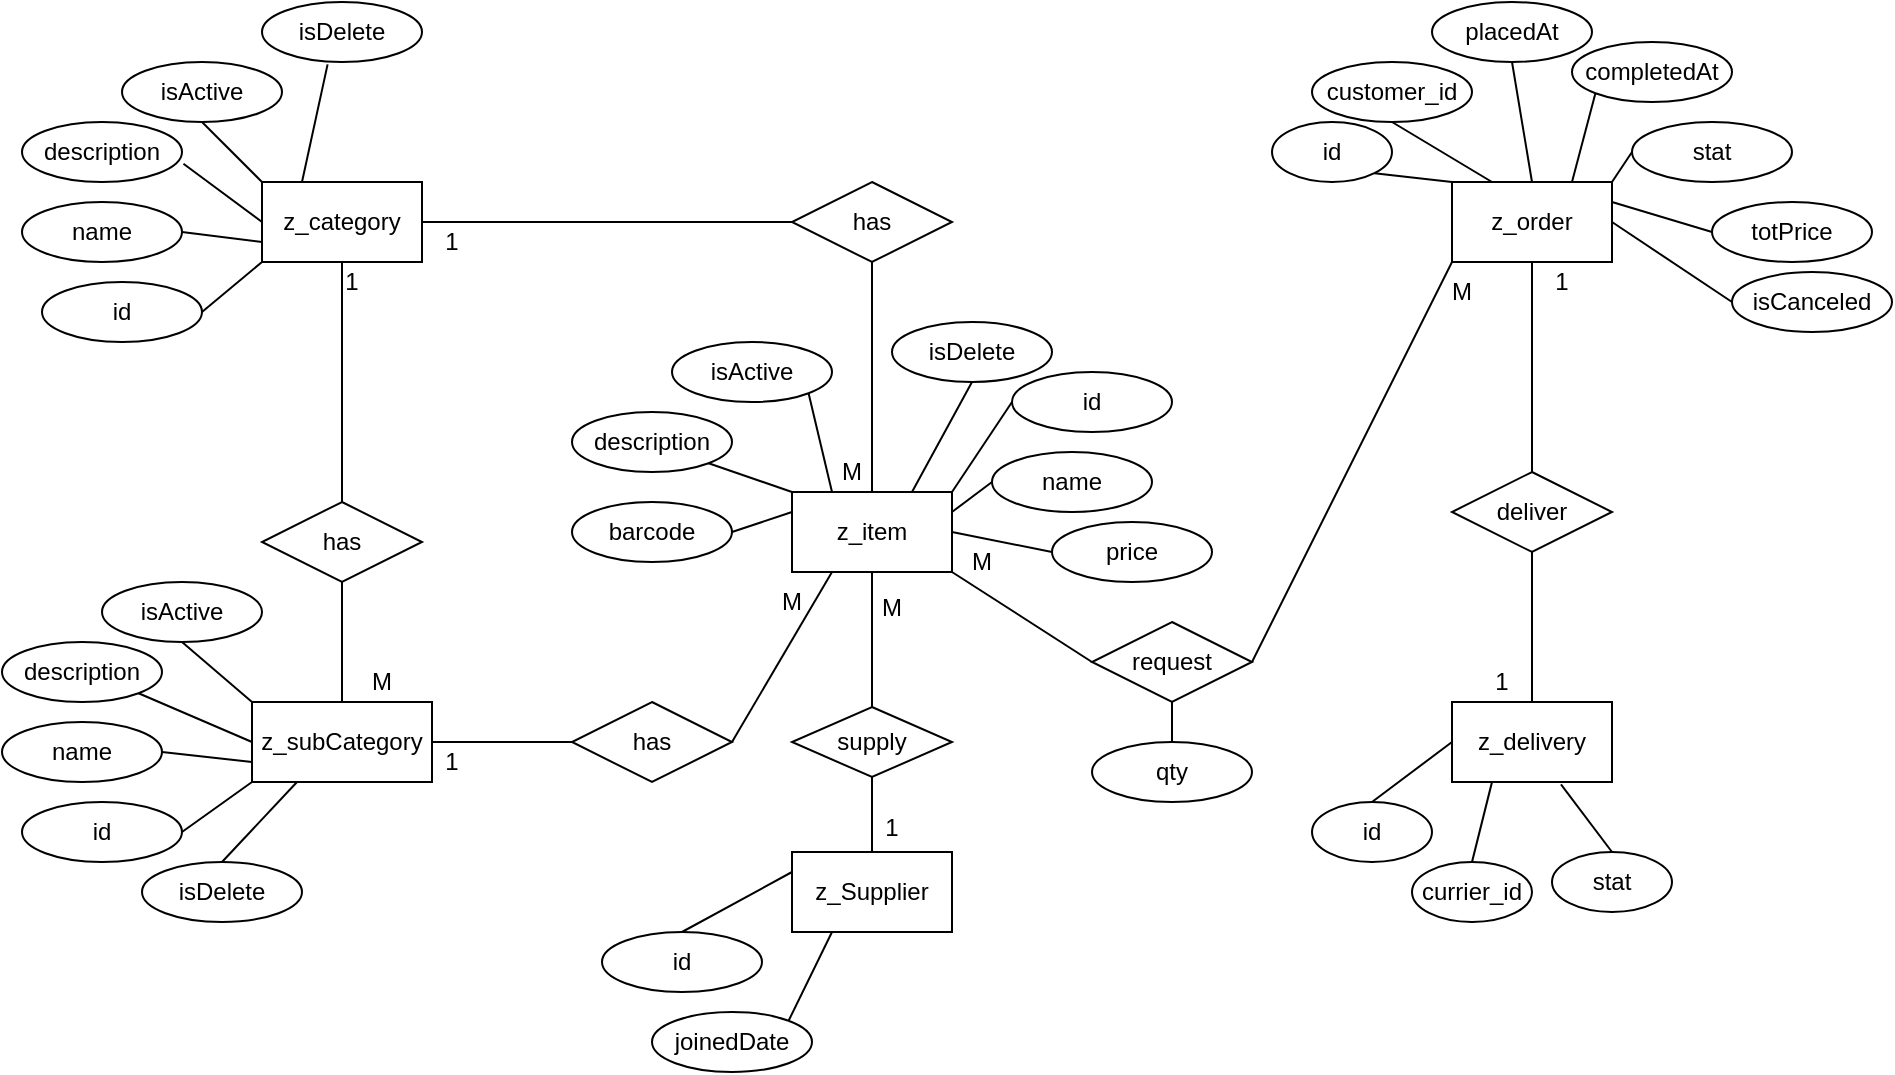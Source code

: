 <mxfile version="15.7.3" type="device"><diagram id="ODUKDrMZpVR_s5qhnFDk" name="Page-1"><mxGraphModel dx="1235" dy="731" grid="1" gridSize="10" guides="1" tooltips="1" connect="1" arrows="1" fold="1" page="1" pageScale="1" pageWidth="850" pageHeight="1100" math="0" shadow="0"><root><mxCell id="0"/><mxCell id="1" parent="0"/><mxCell id="6jgwmEmc9VOYS-L2vzCP-1" value="z_category" style="rounded=0;whiteSpace=wrap;html=1;" parent="1" vertex="1"><mxGeometry x="65" y="120" width="80" height="40" as="geometry"/></mxCell><mxCell id="6jgwmEmc9VOYS-L2vzCP-2" value="id" style="ellipse;whiteSpace=wrap;html=1;" parent="1" vertex="1"><mxGeometry x="-45" y="170" width="80" height="30" as="geometry"/></mxCell><mxCell id="6jgwmEmc9VOYS-L2vzCP-3" value="name" style="ellipse;whiteSpace=wrap;html=1;" parent="1" vertex="1"><mxGeometry x="-55" y="130" width="80" height="30" as="geometry"/></mxCell><mxCell id="6jgwmEmc9VOYS-L2vzCP-4" value="description" style="ellipse;whiteSpace=wrap;html=1;" parent="1" vertex="1"><mxGeometry x="-55" y="90" width="80" height="30" as="geometry"/></mxCell><mxCell id="6jgwmEmc9VOYS-L2vzCP-5" value="isActive" style="ellipse;whiteSpace=wrap;html=1;" parent="1" vertex="1"><mxGeometry x="-5" y="60" width="80" height="30" as="geometry"/></mxCell><mxCell id="6jgwmEmc9VOYS-L2vzCP-6" value="isDelete" style="ellipse;whiteSpace=wrap;html=1;" parent="1" vertex="1"><mxGeometry x="65" y="30" width="80" height="30" as="geometry"/></mxCell><mxCell id="6jgwmEmc9VOYS-L2vzCP-8" value="" style="endArrow=none;html=1;rounded=0;exitX=1;exitY=0.5;exitDx=0;exitDy=0;entryX=0;entryY=1;entryDx=0;entryDy=0;" parent="1" source="6jgwmEmc9VOYS-L2vzCP-2" target="6jgwmEmc9VOYS-L2vzCP-1" edge="1"><mxGeometry width="50" height="50" relative="1" as="geometry"><mxPoint x="80" y="240" as="sourcePoint"/><mxPoint x="130" y="190" as="targetPoint"/></mxGeometry></mxCell><mxCell id="6jgwmEmc9VOYS-L2vzCP-9" value="" style="endArrow=none;html=1;rounded=0;exitX=1;exitY=0.5;exitDx=0;exitDy=0;entryX=0;entryY=0.75;entryDx=0;entryDy=0;" parent="1" source="6jgwmEmc9VOYS-L2vzCP-3" target="6jgwmEmc9VOYS-L2vzCP-1" edge="1"><mxGeometry width="50" height="50" relative="1" as="geometry"><mxPoint x="60.0" y="195" as="sourcePoint"/><mxPoint x="90" y="170" as="targetPoint"/></mxGeometry></mxCell><mxCell id="6jgwmEmc9VOYS-L2vzCP-10" value="" style="endArrow=none;html=1;rounded=0;exitX=1.009;exitY=0.695;exitDx=0;exitDy=0;entryX=0;entryY=0.5;entryDx=0;entryDy=0;exitPerimeter=0;" parent="1" source="6jgwmEmc9VOYS-L2vzCP-4" target="6jgwmEmc9VOYS-L2vzCP-1" edge="1"><mxGeometry width="50" height="50" relative="1" as="geometry"><mxPoint x="50" y="155" as="sourcePoint"/><mxPoint x="90" y="160" as="targetPoint"/></mxGeometry></mxCell><mxCell id="6jgwmEmc9VOYS-L2vzCP-11" value="" style="endArrow=none;html=1;rounded=0;exitX=0.5;exitY=1;exitDx=0;exitDy=0;entryX=0;entryY=0;entryDx=0;entryDy=0;" parent="1" source="6jgwmEmc9VOYS-L2vzCP-5" target="6jgwmEmc9VOYS-L2vzCP-1" edge="1"><mxGeometry width="50" height="50" relative="1" as="geometry"><mxPoint x="50.72" y="120.85" as="sourcePoint"/><mxPoint x="90" y="150" as="targetPoint"/></mxGeometry></mxCell><mxCell id="6jgwmEmc9VOYS-L2vzCP-12" value="" style="endArrow=none;html=1;rounded=0;exitX=0.41;exitY=1.04;exitDx=0;exitDy=0;entryX=0.25;entryY=0;entryDx=0;entryDy=0;exitPerimeter=0;" parent="1" source="6jgwmEmc9VOYS-L2vzCP-6" target="6jgwmEmc9VOYS-L2vzCP-1" edge="1"><mxGeometry width="50" height="50" relative="1" as="geometry"><mxPoint x="60" y="100" as="sourcePoint"/><mxPoint x="90" y="130" as="targetPoint"/></mxGeometry></mxCell><mxCell id="6jgwmEmc9VOYS-L2vzCP-13" value="z_item" style="rounded=0;whiteSpace=wrap;html=1;" parent="1" vertex="1"><mxGeometry x="330" y="275" width="80" height="40" as="geometry"/></mxCell><mxCell id="6jgwmEmc9VOYS-L2vzCP-20" value="id" style="ellipse;whiteSpace=wrap;html=1;" parent="1" vertex="1"><mxGeometry x="440" y="215" width="80" height="30" as="geometry"/></mxCell><mxCell id="6jgwmEmc9VOYS-L2vzCP-21" value="name" style="ellipse;whiteSpace=wrap;html=1;" parent="1" vertex="1"><mxGeometry x="430" y="255" width="80" height="30" as="geometry"/></mxCell><mxCell id="6jgwmEmc9VOYS-L2vzCP-22" value="description" style="ellipse;whiteSpace=wrap;html=1;" parent="1" vertex="1"><mxGeometry x="220" y="235" width="80" height="30" as="geometry"/></mxCell><mxCell id="6jgwmEmc9VOYS-L2vzCP-23" value="isActive" style="ellipse;whiteSpace=wrap;html=1;" parent="1" vertex="1"><mxGeometry x="270" y="200" width="80" height="30" as="geometry"/></mxCell><mxCell id="6jgwmEmc9VOYS-L2vzCP-24" value="isDelete" style="ellipse;whiteSpace=wrap;html=1;" parent="1" vertex="1"><mxGeometry x="380" y="190" width="80" height="30" as="geometry"/></mxCell><mxCell id="6jgwmEmc9VOYS-L2vzCP-25" value="" style="endArrow=none;html=1;rounded=0;exitX=1;exitY=1;exitDx=0;exitDy=0;entryX=0;entryY=0;entryDx=0;entryDy=0;" parent="1" source="6jgwmEmc9VOYS-L2vzCP-22" target="6jgwmEmc9VOYS-L2vzCP-13" edge="1"><mxGeometry width="50" height="50" relative="1" as="geometry"><mxPoint x="122.8" y="71.2" as="sourcePoint"/><mxPoint x="110" y="130" as="targetPoint"/></mxGeometry></mxCell><mxCell id="6jgwmEmc9VOYS-L2vzCP-26" value="" style="endArrow=none;html=1;rounded=0;exitX=1;exitY=1;exitDx=0;exitDy=0;entryX=0.25;entryY=0;entryDx=0;entryDy=0;" parent="1" source="6jgwmEmc9VOYS-L2vzCP-23" target="6jgwmEmc9VOYS-L2vzCP-13" edge="1"><mxGeometry width="50" height="50" relative="1" as="geometry"><mxPoint x="258.776" y="115.419" as="sourcePoint"/><mxPoint x="330" y="130" as="targetPoint"/></mxGeometry></mxCell><mxCell id="6jgwmEmc9VOYS-L2vzCP-27" value="" style="endArrow=none;html=1;rounded=0;exitX=0.5;exitY=1;exitDx=0;exitDy=0;entryX=0.75;entryY=0;entryDx=0;entryDy=0;" parent="1" source="6jgwmEmc9VOYS-L2vzCP-24" target="6jgwmEmc9VOYS-L2vzCP-13" edge="1"><mxGeometry width="50" height="50" relative="1" as="geometry"><mxPoint x="308.776" y="85.419" as="sourcePoint"/><mxPoint x="350" y="130" as="targetPoint"/></mxGeometry></mxCell><mxCell id="6jgwmEmc9VOYS-L2vzCP-28" value="" style="endArrow=none;html=1;rounded=0;exitX=0;exitY=0.5;exitDx=0;exitDy=0;entryX=1;entryY=0;entryDx=0;entryDy=0;" parent="1" source="6jgwmEmc9VOYS-L2vzCP-20" target="6jgwmEmc9VOYS-L2vzCP-13" edge="1"><mxGeometry width="50" height="50" relative="1" as="geometry"><mxPoint x="350" y="60" as="sourcePoint"/><mxPoint x="370" y="130" as="targetPoint"/></mxGeometry></mxCell><mxCell id="6jgwmEmc9VOYS-L2vzCP-29" value="" style="endArrow=none;html=1;rounded=0;exitX=0;exitY=0.5;exitDx=0;exitDy=0;entryX=1;entryY=0.25;entryDx=0;entryDy=0;" parent="1" source="6jgwmEmc9VOYS-L2vzCP-21" target="6jgwmEmc9VOYS-L2vzCP-13" edge="1"><mxGeometry width="50" height="50" relative="1" as="geometry"><mxPoint x="390" y="65" as="sourcePoint"/><mxPoint x="390" y="130" as="targetPoint"/></mxGeometry></mxCell><mxCell id="6jgwmEmc9VOYS-L2vzCP-30" value="has" style="rhombus;whiteSpace=wrap;html=1;" parent="1" vertex="1"><mxGeometry x="330" y="120" width="80" height="40" as="geometry"/></mxCell><mxCell id="6jgwmEmc9VOYS-L2vzCP-31" value="" style="endArrow=none;html=1;rounded=0;exitX=1;exitY=0.5;exitDx=0;exitDy=0;entryX=0;entryY=0.5;entryDx=0;entryDy=0;" parent="1" source="6jgwmEmc9VOYS-L2vzCP-1" target="6jgwmEmc9VOYS-L2vzCP-30" edge="1"><mxGeometry width="50" height="50" relative="1" as="geometry"><mxPoint x="150" y="240" as="sourcePoint"/><mxPoint x="200" y="190" as="targetPoint"/></mxGeometry></mxCell><mxCell id="6jgwmEmc9VOYS-L2vzCP-33" value="1" style="text;html=1;strokeColor=none;fillColor=none;align=center;verticalAlign=middle;whiteSpace=wrap;rounded=0;" parent="1" vertex="1"><mxGeometry x="150" y="140" width="20" height="20" as="geometry"/></mxCell><mxCell id="6jgwmEmc9VOYS-L2vzCP-34" value="M" style="text;html=1;strokeColor=none;fillColor=none;align=center;verticalAlign=middle;whiteSpace=wrap;rounded=0;" parent="1" vertex="1"><mxGeometry x="350" y="255" width="20" height="20" as="geometry"/></mxCell><mxCell id="6jgwmEmc9VOYS-L2vzCP-37" value="barcode" style="ellipse;whiteSpace=wrap;html=1;" parent="1" vertex="1"><mxGeometry x="220" y="280" width="80" height="30" as="geometry"/></mxCell><mxCell id="6jgwmEmc9VOYS-L2vzCP-38" value="" style="endArrow=none;html=1;rounded=0;exitX=1;exitY=0.5;exitDx=0;exitDy=0;entryX=0;entryY=0.25;entryDx=0;entryDy=0;" parent="1" source="6jgwmEmc9VOYS-L2vzCP-37" target="6jgwmEmc9VOYS-L2vzCP-13" edge="1"><mxGeometry width="50" height="50" relative="1" as="geometry"><mxPoint x="288.776" y="95.419" as="sourcePoint"/><mxPoint x="330" y="130" as="targetPoint"/></mxGeometry></mxCell><mxCell id="6jgwmEmc9VOYS-L2vzCP-39" value="price" style="ellipse;whiteSpace=wrap;html=1;" parent="1" vertex="1"><mxGeometry x="460" y="290" width="80" height="30" as="geometry"/></mxCell><mxCell id="6jgwmEmc9VOYS-L2vzCP-40" value="" style="endArrow=none;html=1;rounded=0;exitX=0;exitY=0.5;exitDx=0;exitDy=0;entryX=1;entryY=0.5;entryDx=0;entryDy=0;" parent="1" source="6jgwmEmc9VOYS-L2vzCP-39" target="6jgwmEmc9VOYS-L2vzCP-13" edge="1"><mxGeometry width="50" height="50" relative="1" as="geometry"><mxPoint x="440" y="125" as="sourcePoint"/><mxPoint x="410" y="130" as="targetPoint"/></mxGeometry></mxCell><mxCell id="6jgwmEmc9VOYS-L2vzCP-41" value="z_subCategory" style="rounded=0;whiteSpace=wrap;html=1;" parent="1" vertex="1"><mxGeometry x="60" y="380" width="90" height="40" as="geometry"/></mxCell><mxCell id="6jgwmEmc9VOYS-L2vzCP-42" value="id" style="ellipse;whiteSpace=wrap;html=1;" parent="1" vertex="1"><mxGeometry x="-55" y="430" width="80" height="30" as="geometry"/></mxCell><mxCell id="6jgwmEmc9VOYS-L2vzCP-43" value="name" style="ellipse;whiteSpace=wrap;html=1;" parent="1" vertex="1"><mxGeometry x="-65" y="390" width="80" height="30" as="geometry"/></mxCell><mxCell id="6jgwmEmc9VOYS-L2vzCP-44" value="description" style="ellipse;whiteSpace=wrap;html=1;" parent="1" vertex="1"><mxGeometry x="-65" y="350" width="80" height="30" as="geometry"/></mxCell><mxCell id="6jgwmEmc9VOYS-L2vzCP-45" value="isActive" style="ellipse;whiteSpace=wrap;html=1;" parent="1" vertex="1"><mxGeometry x="-15" y="320" width="80" height="30" as="geometry"/></mxCell><mxCell id="6jgwmEmc9VOYS-L2vzCP-46" value="isDelete" style="ellipse;whiteSpace=wrap;html=1;" parent="1" vertex="1"><mxGeometry x="5" y="460" width="80" height="30" as="geometry"/></mxCell><mxCell id="6jgwmEmc9VOYS-L2vzCP-47" value="" style="endArrow=none;html=1;rounded=0;exitX=0.5;exitY=0;exitDx=0;exitDy=0;entryX=0.25;entryY=1;entryDx=0;entryDy=0;" parent="1" source="6jgwmEmc9VOYS-L2vzCP-46" target="6jgwmEmc9VOYS-L2vzCP-41" edge="1"><mxGeometry width="50" height="50" relative="1" as="geometry"><mxPoint x="45.0" y="285" as="sourcePoint"/><mxPoint x="75" y="260" as="targetPoint"/></mxGeometry></mxCell><mxCell id="6jgwmEmc9VOYS-L2vzCP-48" value="" style="endArrow=none;html=1;rounded=0;exitX=1;exitY=0.5;exitDx=0;exitDy=0;entryX=0;entryY=1;entryDx=0;entryDy=0;" parent="1" source="6jgwmEmc9VOYS-L2vzCP-42" target="6jgwmEmc9VOYS-L2vzCP-41" edge="1"><mxGeometry width="50" height="50" relative="1" as="geometry"><mxPoint x="55" y="470" as="sourcePoint"/><mxPoint x="92.5" y="430" as="targetPoint"/></mxGeometry></mxCell><mxCell id="6jgwmEmc9VOYS-L2vzCP-49" value="" style="endArrow=none;html=1;rounded=0;exitX=1;exitY=0.5;exitDx=0;exitDy=0;entryX=0;entryY=0.75;entryDx=0;entryDy=0;" parent="1" source="6jgwmEmc9VOYS-L2vzCP-43" target="6jgwmEmc9VOYS-L2vzCP-41" edge="1"><mxGeometry width="50" height="50" relative="1" as="geometry"><mxPoint x="35" y="455" as="sourcePoint"/><mxPoint x="70" y="430" as="targetPoint"/></mxGeometry></mxCell><mxCell id="6jgwmEmc9VOYS-L2vzCP-50" value="" style="endArrow=none;html=1;rounded=0;exitX=1;exitY=1;exitDx=0;exitDy=0;entryX=0;entryY=0.5;entryDx=0;entryDy=0;" parent="1" source="6jgwmEmc9VOYS-L2vzCP-44" target="6jgwmEmc9VOYS-L2vzCP-41" edge="1"><mxGeometry width="50" height="50" relative="1" as="geometry"><mxPoint x="25" y="415" as="sourcePoint"/><mxPoint x="70" y="420" as="targetPoint"/></mxGeometry></mxCell><mxCell id="6jgwmEmc9VOYS-L2vzCP-51" value="" style="endArrow=none;html=1;rounded=0;exitX=0.5;exitY=1;exitDx=0;exitDy=0;entryX=0;entryY=0;entryDx=0;entryDy=0;" parent="1" source="6jgwmEmc9VOYS-L2vzCP-45" target="6jgwmEmc9VOYS-L2vzCP-41" edge="1"><mxGeometry width="50" height="50" relative="1" as="geometry"><mxPoint x="13.776" y="385.419" as="sourcePoint"/><mxPoint x="70" y="410" as="targetPoint"/></mxGeometry></mxCell><mxCell id="6jgwmEmc9VOYS-L2vzCP-52" value="has" style="rhombus;whiteSpace=wrap;html=1;" parent="1" vertex="1"><mxGeometry x="65" y="280" width="80" height="40" as="geometry"/></mxCell><mxCell id="6jgwmEmc9VOYS-L2vzCP-53" value="" style="endArrow=none;html=1;rounded=0;exitX=0.5;exitY=0;exitDx=0;exitDy=0;entryX=0.5;entryY=1;entryDx=0;entryDy=0;" parent="1" source="6jgwmEmc9VOYS-L2vzCP-41" target="6jgwmEmc9VOYS-L2vzCP-52" edge="1"><mxGeometry width="50" height="50" relative="1" as="geometry"><mxPoint x="35" y="360" as="sourcePoint"/><mxPoint x="70" y="390" as="targetPoint"/></mxGeometry></mxCell><mxCell id="6jgwmEmc9VOYS-L2vzCP-54" value="" style="endArrow=none;html=1;rounded=0;exitX=0.5;exitY=0;exitDx=0;exitDy=0;entryX=0.5;entryY=1;entryDx=0;entryDy=0;" parent="1" source="6jgwmEmc9VOYS-L2vzCP-52" target="6jgwmEmc9VOYS-L2vzCP-1" edge="1"><mxGeometry width="50" height="50" relative="1" as="geometry"><mxPoint x="130" y="300" as="sourcePoint"/><mxPoint x="140" y="260" as="targetPoint"/></mxGeometry></mxCell><mxCell id="6jgwmEmc9VOYS-L2vzCP-55" value="1" style="text;html=1;strokeColor=none;fillColor=none;align=center;verticalAlign=middle;whiteSpace=wrap;rounded=0;" parent="1" vertex="1"><mxGeometry x="100" y="160" width="20" height="20" as="geometry"/></mxCell><mxCell id="6jgwmEmc9VOYS-L2vzCP-56" value="M" style="text;html=1;strokeColor=none;fillColor=none;align=center;verticalAlign=middle;whiteSpace=wrap;rounded=0;" parent="1" vertex="1"><mxGeometry x="115" y="360" width="20" height="20" as="geometry"/></mxCell><mxCell id="6jgwmEmc9VOYS-L2vzCP-57" value="has" style="rhombus;whiteSpace=wrap;html=1;" parent="1" vertex="1"><mxGeometry x="220" y="380" width="80" height="40" as="geometry"/></mxCell><mxCell id="6jgwmEmc9VOYS-L2vzCP-59" value="" style="endArrow=none;html=1;rounded=0;exitX=1;exitY=0.5;exitDx=0;exitDy=0;entryX=0;entryY=0.5;entryDx=0;entryDy=0;" parent="1" source="6jgwmEmc9VOYS-L2vzCP-41" target="6jgwmEmc9VOYS-L2vzCP-57" edge="1"><mxGeometry width="50" height="50" relative="1" as="geometry"><mxPoint x="130" y="300" as="sourcePoint"/><mxPoint x="140" y="260" as="targetPoint"/></mxGeometry></mxCell><mxCell id="6jgwmEmc9VOYS-L2vzCP-61" value="" style="endArrow=none;html=1;rounded=0;exitX=1;exitY=0.5;exitDx=0;exitDy=0;entryX=0.25;entryY=1;entryDx=0;entryDy=0;" parent="1" source="6jgwmEmc9VOYS-L2vzCP-57" target="6jgwmEmc9VOYS-L2vzCP-13" edge="1"><mxGeometry width="50" height="50" relative="1" as="geometry"><mxPoint x="175" y="320" as="sourcePoint"/><mxPoint x="230" y="255" as="targetPoint"/></mxGeometry></mxCell><mxCell id="6jgwmEmc9VOYS-L2vzCP-64" value="M" style="text;html=1;strokeColor=none;fillColor=none;align=center;verticalAlign=middle;whiteSpace=wrap;rounded=0;" parent="1" vertex="1"><mxGeometry x="320" y="320" width="20" height="20" as="geometry"/></mxCell><mxCell id="6jgwmEmc9VOYS-L2vzCP-65" value="1" style="text;html=1;strokeColor=none;fillColor=none;align=center;verticalAlign=middle;whiteSpace=wrap;rounded=0;" parent="1" vertex="1"><mxGeometry x="150" y="400" width="20" height="20" as="geometry"/></mxCell><mxCell id="6jgwmEmc9VOYS-L2vzCP-66" value="z_order" style="rounded=0;whiteSpace=wrap;html=1;" parent="1" vertex="1"><mxGeometry x="660" y="120" width="80" height="40" as="geometry"/></mxCell><mxCell id="6jgwmEmc9VOYS-L2vzCP-67" value="request" style="rhombus;whiteSpace=wrap;html=1;" parent="1" vertex="1"><mxGeometry x="480" y="340" width="80" height="40" as="geometry"/></mxCell><mxCell id="6jgwmEmc9VOYS-L2vzCP-68" value="" style="endArrow=none;html=1;rounded=0;exitX=0;exitY=0.5;exitDx=0;exitDy=0;entryX=1;entryY=1;entryDx=0;entryDy=0;" parent="1" source="6jgwmEmc9VOYS-L2vzCP-67" target="6jgwmEmc9VOYS-L2vzCP-13" edge="1"><mxGeometry width="50" height="50" relative="1" as="geometry"><mxPoint x="310" y="255" as="sourcePoint"/><mxPoint x="360" y="170" as="targetPoint"/></mxGeometry></mxCell><mxCell id="6jgwmEmc9VOYS-L2vzCP-69" value="" style="endArrow=none;html=1;rounded=0;exitX=1;exitY=0.5;exitDx=0;exitDy=0;entryX=0;entryY=1;entryDx=0;entryDy=0;" parent="1" source="6jgwmEmc9VOYS-L2vzCP-67" target="6jgwmEmc9VOYS-L2vzCP-66" edge="1"><mxGeometry width="50" height="50" relative="1" as="geometry"><mxPoint x="490" y="215" as="sourcePoint"/><mxPoint x="420" y="170" as="targetPoint"/></mxGeometry></mxCell><mxCell id="6jgwmEmc9VOYS-L2vzCP-70" value="id" style="ellipse;whiteSpace=wrap;html=1;" parent="1" vertex="1"><mxGeometry x="570" y="90" width="60" height="30" as="geometry"/></mxCell><mxCell id="6jgwmEmc9VOYS-L2vzCP-72" value="customer_id" style="ellipse;whiteSpace=wrap;html=1;" parent="1" vertex="1"><mxGeometry x="590" y="60" width="80" height="30" as="geometry"/></mxCell><mxCell id="6jgwmEmc9VOYS-L2vzCP-73" value="placedAt" style="ellipse;whiteSpace=wrap;html=1;" parent="1" vertex="1"><mxGeometry x="650" y="30" width="80" height="30" as="geometry"/></mxCell><mxCell id="6jgwmEmc9VOYS-L2vzCP-74" value="completedAt" style="ellipse;whiteSpace=wrap;html=1;" parent="1" vertex="1"><mxGeometry x="720" y="50" width="80" height="30" as="geometry"/></mxCell><mxCell id="6jgwmEmc9VOYS-L2vzCP-75" value="stat" style="ellipse;whiteSpace=wrap;html=1;" parent="1" vertex="1"><mxGeometry x="750" y="90" width="80" height="30" as="geometry"/></mxCell><mxCell id="6jgwmEmc9VOYS-L2vzCP-76" value="" style="endArrow=none;html=1;rounded=0;exitX=1;exitY=1;exitDx=0;exitDy=0;entryX=0;entryY=0;entryDx=0;entryDy=0;" parent="1" source="6jgwmEmc9VOYS-L2vzCP-70" target="6jgwmEmc9VOYS-L2vzCP-66" edge="1"><mxGeometry width="50" height="50" relative="1" as="geometry"><mxPoint x="610" y="230" as="sourcePoint"/><mxPoint x="660" y="180" as="targetPoint"/></mxGeometry></mxCell><mxCell id="6jgwmEmc9VOYS-L2vzCP-77" value="" style="endArrow=none;html=1;rounded=0;exitX=0.5;exitY=1;exitDx=0;exitDy=0;entryX=0.25;entryY=0;entryDx=0;entryDy=0;" parent="1" source="6jgwmEmc9VOYS-L2vzCP-72" target="6jgwmEmc9VOYS-L2vzCP-66" edge="1"><mxGeometry width="50" height="50" relative="1" as="geometry"><mxPoint x="591.461" y="125.481" as="sourcePoint"/><mxPoint x="620" y="130" as="targetPoint"/></mxGeometry></mxCell><mxCell id="6jgwmEmc9VOYS-L2vzCP-78" value="" style="endArrow=none;html=1;rounded=0;exitX=0.5;exitY=1;exitDx=0;exitDy=0;entryX=0.5;entryY=0;entryDx=0;entryDy=0;" parent="1" source="6jgwmEmc9VOYS-L2vzCP-73" target="6jgwmEmc9VOYS-L2vzCP-66" edge="1"><mxGeometry width="50" height="50" relative="1" as="geometry"><mxPoint x="600" y="100" as="sourcePoint"/><mxPoint x="640" y="130" as="targetPoint"/></mxGeometry></mxCell><mxCell id="6jgwmEmc9VOYS-L2vzCP-79" value="" style="endArrow=none;html=1;rounded=0;exitX=0;exitY=1;exitDx=0;exitDy=0;entryX=0.75;entryY=0;entryDx=0;entryDy=0;" parent="1" source="6jgwmEmc9VOYS-L2vzCP-74" target="6jgwmEmc9VOYS-L2vzCP-66" edge="1"><mxGeometry width="50" height="50" relative="1" as="geometry"><mxPoint x="660" y="70" as="sourcePoint"/><mxPoint x="660" y="130" as="targetPoint"/></mxGeometry></mxCell><mxCell id="6jgwmEmc9VOYS-L2vzCP-80" value="" style="endArrow=none;html=1;rounded=0;exitX=0;exitY=0.5;exitDx=0;exitDy=0;entryX=1;entryY=0;entryDx=0;entryDy=0;" parent="1" source="6jgwmEmc9VOYS-L2vzCP-75" target="6jgwmEmc9VOYS-L2vzCP-66" edge="1"><mxGeometry width="50" height="50" relative="1" as="geometry"><mxPoint x="701.224" y="85.419" as="sourcePoint"/><mxPoint x="680" y="130" as="targetPoint"/></mxGeometry></mxCell><mxCell id="6jgwmEmc9VOYS-L2vzCP-81" value="M" style="text;html=1;strokeColor=none;fillColor=none;align=center;verticalAlign=middle;whiteSpace=wrap;rounded=0;" parent="1" vertex="1"><mxGeometry x="650" y="165" width="30" height="20" as="geometry"/></mxCell><mxCell id="6jgwmEmc9VOYS-L2vzCP-82" value="M" style="text;html=1;strokeColor=none;fillColor=none;align=center;verticalAlign=middle;whiteSpace=wrap;rounded=0;" parent="1" vertex="1"><mxGeometry x="415" y="300" width="20" height="20" as="geometry"/></mxCell><mxCell id="6jgwmEmc9VOYS-L2vzCP-83" value="totPrice" style="ellipse;whiteSpace=wrap;html=1;" parent="1" vertex="1"><mxGeometry x="790" y="130" width="80" height="30" as="geometry"/></mxCell><mxCell id="6jgwmEmc9VOYS-L2vzCP-84" value="" style="endArrow=none;html=1;rounded=0;exitX=0;exitY=0.5;exitDx=0;exitDy=0;entryX=1;entryY=0.25;entryDx=0;entryDy=0;" parent="1" source="6jgwmEmc9VOYS-L2vzCP-83" target="6jgwmEmc9VOYS-L2vzCP-66" edge="1"><mxGeometry width="50" height="50" relative="1" as="geometry"><mxPoint x="720" y="115" as="sourcePoint"/><mxPoint x="710" y="130" as="targetPoint"/></mxGeometry></mxCell><mxCell id="6jgwmEmc9VOYS-L2vzCP-86" value="qty" style="ellipse;whiteSpace=wrap;html=1;" parent="1" vertex="1"><mxGeometry x="480" y="400" width="80" height="30" as="geometry"/></mxCell><mxCell id="6jgwmEmc9VOYS-L2vzCP-89" value="z_Supplier" style="rounded=0;whiteSpace=wrap;html=1;" parent="1" vertex="1"><mxGeometry x="330" y="455" width="80" height="40" as="geometry"/></mxCell><mxCell id="6jgwmEmc9VOYS-L2vzCP-90" value="supply" style="rhombus;whiteSpace=wrap;html=1;" parent="1" vertex="1"><mxGeometry x="330" y="382.5" width="80" height="35" as="geometry"/></mxCell><mxCell id="6jgwmEmc9VOYS-L2vzCP-92" value="" style="endArrow=none;html=1;rounded=0;exitX=0.5;exitY=0;exitDx=0;exitDy=0;entryX=0.5;entryY=1;entryDx=0;entryDy=0;" parent="1" source="6jgwmEmc9VOYS-L2vzCP-89" target="6jgwmEmc9VOYS-L2vzCP-90" edge="1"><mxGeometry width="50" height="50" relative="1" as="geometry"><mxPoint x="310" y="390" as="sourcePoint"/><mxPoint x="360" y="340" as="targetPoint"/></mxGeometry></mxCell><mxCell id="6jgwmEmc9VOYS-L2vzCP-93" value="" style="endArrow=none;html=1;rounded=0;exitX=0.5;exitY=0;exitDx=0;exitDy=0;entryX=0.5;entryY=1;entryDx=0;entryDy=0;" parent="1" source="6jgwmEmc9VOYS-L2vzCP-90" target="6jgwmEmc9VOYS-L2vzCP-13" edge="1"><mxGeometry width="50" height="50" relative="1" as="geometry"><mxPoint x="290" y="370" as="sourcePoint"/><mxPoint x="340" y="310" as="targetPoint"/></mxGeometry></mxCell><mxCell id="6jgwmEmc9VOYS-L2vzCP-95" value="id" style="ellipse;whiteSpace=wrap;html=1;" parent="1" vertex="1"><mxGeometry x="235" y="495" width="80" height="30" as="geometry"/></mxCell><mxCell id="6jgwmEmc9VOYS-L2vzCP-96" value="" style="endArrow=none;html=1;rounded=0;exitX=0.5;exitY=0;exitDx=0;exitDy=0;entryX=0;entryY=0.25;entryDx=0;entryDy=0;" parent="1" source="6jgwmEmc9VOYS-L2vzCP-95" target="6jgwmEmc9VOYS-L2vzCP-89" edge="1"><mxGeometry width="50" height="50" relative="1" as="geometry"><mxPoint x="70" y="380" as="sourcePoint"/><mxPoint x="107.5" y="340" as="targetPoint"/></mxGeometry></mxCell><mxCell id="6jgwmEmc9VOYS-L2vzCP-97" value="joinedDate" style="ellipse;whiteSpace=wrap;html=1;" parent="1" vertex="1"><mxGeometry x="260" y="535" width="80" height="30" as="geometry"/></mxCell><mxCell id="6jgwmEmc9VOYS-L2vzCP-98" value="" style="endArrow=none;html=1;rounded=0;exitX=1;exitY=0;exitDx=0;exitDy=0;entryX=0.25;entryY=1;entryDx=0;entryDy=0;" parent="1" source="6jgwmEmc9VOYS-L2vzCP-97" target="6jgwmEmc9VOYS-L2vzCP-89" edge="1"><mxGeometry width="50" height="50" relative="1" as="geometry"><mxPoint x="220" y="490" as="sourcePoint"/><mxPoint x="270" y="440" as="targetPoint"/></mxGeometry></mxCell><mxCell id="6jgwmEmc9VOYS-L2vzCP-99" value="M" style="text;html=1;strokeColor=none;fillColor=none;align=center;verticalAlign=middle;whiteSpace=wrap;rounded=0;" parent="1" vertex="1"><mxGeometry x="370" y="320" width="20" height="25" as="geometry"/></mxCell><mxCell id="6jgwmEmc9VOYS-L2vzCP-100" value="1" style="text;html=1;strokeColor=none;fillColor=none;align=center;verticalAlign=middle;whiteSpace=wrap;rounded=0;" parent="1" vertex="1"><mxGeometry x="370" y="430" width="20" height="25" as="geometry"/></mxCell><mxCell id="6jgwmEmc9VOYS-L2vzCP-101" value="z_delivery" style="rounded=0;whiteSpace=wrap;html=1;" parent="1" vertex="1"><mxGeometry x="660" y="380" width="80" height="40" as="geometry"/></mxCell><mxCell id="6jgwmEmc9VOYS-L2vzCP-102" value="deliver" style="rhombus;whiteSpace=wrap;html=1;" parent="1" vertex="1"><mxGeometry x="660" y="265" width="80" height="40" as="geometry"/></mxCell><mxCell id="6jgwmEmc9VOYS-L2vzCP-103" value="" style="endArrow=none;html=1;rounded=0;exitX=0.5;exitY=0;exitDx=0;exitDy=0;entryX=0.5;entryY=1;entryDx=0;entryDy=0;" parent="1" source="6jgwmEmc9VOYS-L2vzCP-102" target="6jgwmEmc9VOYS-L2vzCP-66" edge="1"><mxGeometry width="50" height="50" relative="1" as="geometry"><mxPoint x="570" y="215" as="sourcePoint"/><mxPoint x="630" y="170" as="targetPoint"/></mxGeometry></mxCell><mxCell id="6jgwmEmc9VOYS-L2vzCP-104" value="" style="endArrow=none;html=1;rounded=0;exitX=0.5;exitY=0;exitDx=0;exitDy=0;entryX=0.5;entryY=1;entryDx=0;entryDy=0;" parent="1" source="6jgwmEmc9VOYS-L2vzCP-101" target="6jgwmEmc9VOYS-L2vzCP-102" edge="1"><mxGeometry width="50" height="50" relative="1" as="geometry"><mxPoint x="720" y="220" as="sourcePoint"/><mxPoint x="670" y="170" as="targetPoint"/></mxGeometry></mxCell><mxCell id="6jgwmEmc9VOYS-L2vzCP-106" value="" style="endArrow=none;html=1;rounded=0;exitX=0.5;exitY=0;exitDx=0;exitDy=0;entryX=0.5;entryY=1;entryDx=0;entryDy=0;" parent="1" source="6jgwmEmc9VOYS-L2vzCP-86" target="6jgwmEmc9VOYS-L2vzCP-67" edge="1"><mxGeometry width="50" height="50" relative="1" as="geometry"><mxPoint x="640" y="410" as="sourcePoint"/><mxPoint x="590" y="390" as="targetPoint"/></mxGeometry></mxCell><mxCell id="6jgwmEmc9VOYS-L2vzCP-107" value="" style="endArrow=none;html=1;rounded=0;exitX=0.5;exitY=1;exitDx=0;exitDy=0;entryX=0.5;entryY=0;entryDx=0;entryDy=0;" parent="1" source="6jgwmEmc9VOYS-L2vzCP-30" target="6jgwmEmc9VOYS-L2vzCP-13" edge="1"><mxGeometry width="50" height="50" relative="1" as="geometry"><mxPoint x="308.776" y="235.419" as="sourcePoint"/><mxPoint x="360" y="285" as="targetPoint"/></mxGeometry></mxCell><mxCell id="6jgwmEmc9VOYS-L2vzCP-108" value="1" style="text;html=1;strokeColor=none;fillColor=none;align=center;verticalAlign=middle;whiteSpace=wrap;rounded=0;" parent="1" vertex="1"><mxGeometry x="700" y="160" width="30" height="20" as="geometry"/></mxCell><mxCell id="6jgwmEmc9VOYS-L2vzCP-109" value="1" style="text;html=1;strokeColor=none;fillColor=none;align=center;verticalAlign=middle;whiteSpace=wrap;rounded=0;" parent="1" vertex="1"><mxGeometry x="670" y="360" width="30" height="20" as="geometry"/></mxCell><mxCell id="6jgwmEmc9VOYS-L2vzCP-111" value="id" style="ellipse;whiteSpace=wrap;html=1;" parent="1" vertex="1"><mxGeometry x="590" y="430" width="60" height="30" as="geometry"/></mxCell><mxCell id="6jgwmEmc9VOYS-L2vzCP-112" value="currier_id" style="ellipse;whiteSpace=wrap;html=1;" parent="1" vertex="1"><mxGeometry x="640" y="460" width="60" height="30" as="geometry"/></mxCell><mxCell id="6jgwmEmc9VOYS-L2vzCP-113" value="stat" style="ellipse;whiteSpace=wrap;html=1;" parent="1" vertex="1"><mxGeometry x="710" y="455" width="60" height="30" as="geometry"/></mxCell><mxCell id="6jgwmEmc9VOYS-L2vzCP-114" value="isCanceled" style="ellipse;whiteSpace=wrap;html=1;" parent="1" vertex="1"><mxGeometry x="800" y="165" width="80" height="30" as="geometry"/></mxCell><mxCell id="6jgwmEmc9VOYS-L2vzCP-115" value="" style="endArrow=none;html=1;rounded=0;exitX=0;exitY=0.5;exitDx=0;exitDy=0;entryX=1;entryY=0.5;entryDx=0;entryDy=0;" parent="1" source="6jgwmEmc9VOYS-L2vzCP-114" target="6jgwmEmc9VOYS-L2vzCP-66" edge="1"><mxGeometry width="50" height="50" relative="1" as="geometry"><mxPoint x="800" y="155" as="sourcePoint"/><mxPoint x="750" y="140" as="targetPoint"/></mxGeometry></mxCell><mxCell id="6jgwmEmc9VOYS-L2vzCP-116" value="" style="endArrow=none;html=1;rounded=0;exitX=0.5;exitY=0;exitDx=0;exitDy=0;entryX=0;entryY=0.5;entryDx=0;entryDy=0;" parent="1" source="6jgwmEmc9VOYS-L2vzCP-111" target="6jgwmEmc9VOYS-L2vzCP-101" edge="1"><mxGeometry width="50" height="50" relative="1" as="geometry"><mxPoint x="580" y="530" as="sourcePoint"/><mxPoint x="630" y="480" as="targetPoint"/></mxGeometry></mxCell><mxCell id="6jgwmEmc9VOYS-L2vzCP-117" value="" style="endArrow=none;html=1;rounded=0;exitX=0.5;exitY=0;exitDx=0;exitDy=0;entryX=0.25;entryY=1;entryDx=0;entryDy=0;" parent="1" source="6jgwmEmc9VOYS-L2vzCP-112" target="6jgwmEmc9VOYS-L2vzCP-101" edge="1"><mxGeometry width="50" height="50" relative="1" as="geometry"><mxPoint x="630" y="440" as="sourcePoint"/><mxPoint x="670" y="410" as="targetPoint"/></mxGeometry></mxCell><mxCell id="6jgwmEmc9VOYS-L2vzCP-118" value="" style="endArrow=none;html=1;rounded=0;exitX=0.5;exitY=0;exitDx=0;exitDy=0;entryX=0.681;entryY=1.03;entryDx=0;entryDy=0;entryPerimeter=0;" parent="1" source="6jgwmEmc9VOYS-L2vzCP-113" target="6jgwmEmc9VOYS-L2vzCP-101" edge="1"><mxGeometry width="50" height="50" relative="1" as="geometry"><mxPoint x="680" y="470" as="sourcePoint"/><mxPoint x="690" y="430" as="targetPoint"/></mxGeometry></mxCell></root></mxGraphModel></diagram></mxfile>